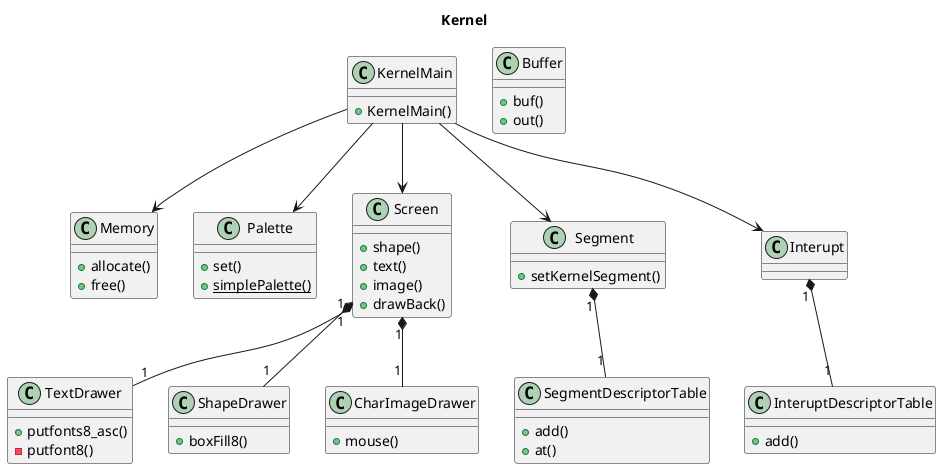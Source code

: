 @startuml

title Kernel

class KernelMain {
    +KernelMain()
}

class Buffer {
    +buf()
    +out()
}

class Memory {
    +allocate()
    +free()
}

class Palette {
    +set()
    {static}+simplePalette()
}

class Screen {
    +shape()
    +text()
    +image()
    +drawBack()
}

class TextDrawer {
    +putfonts8_asc()
    -putfont8()
}

class ShapeDrawer {
    +boxFill8()
}

class CharImageDrawer {
    +mouse()
}

class Segment {
    +setKernelSegment()
}

class SegmentDescriptorTable {
    +add()
    +at()
}

class Interupt {
}

class InteruptDescriptorTable {
    +add()
}

KernelMain --> Screen
KernelMain --> Memory
KernelMain --> Palette
KernelMain --> Segment
KernelMain --> Interupt
Screen "1" *-- "1" TextDrawer
Screen "1" *-- "1" ShapeDrawer
Screen "1" *-- "1" CharImageDrawer
Segment "1" *-- "1" SegmentDescriptorTable
Interupt "1" *-- "1" InteruptDescriptorTable

@enduml